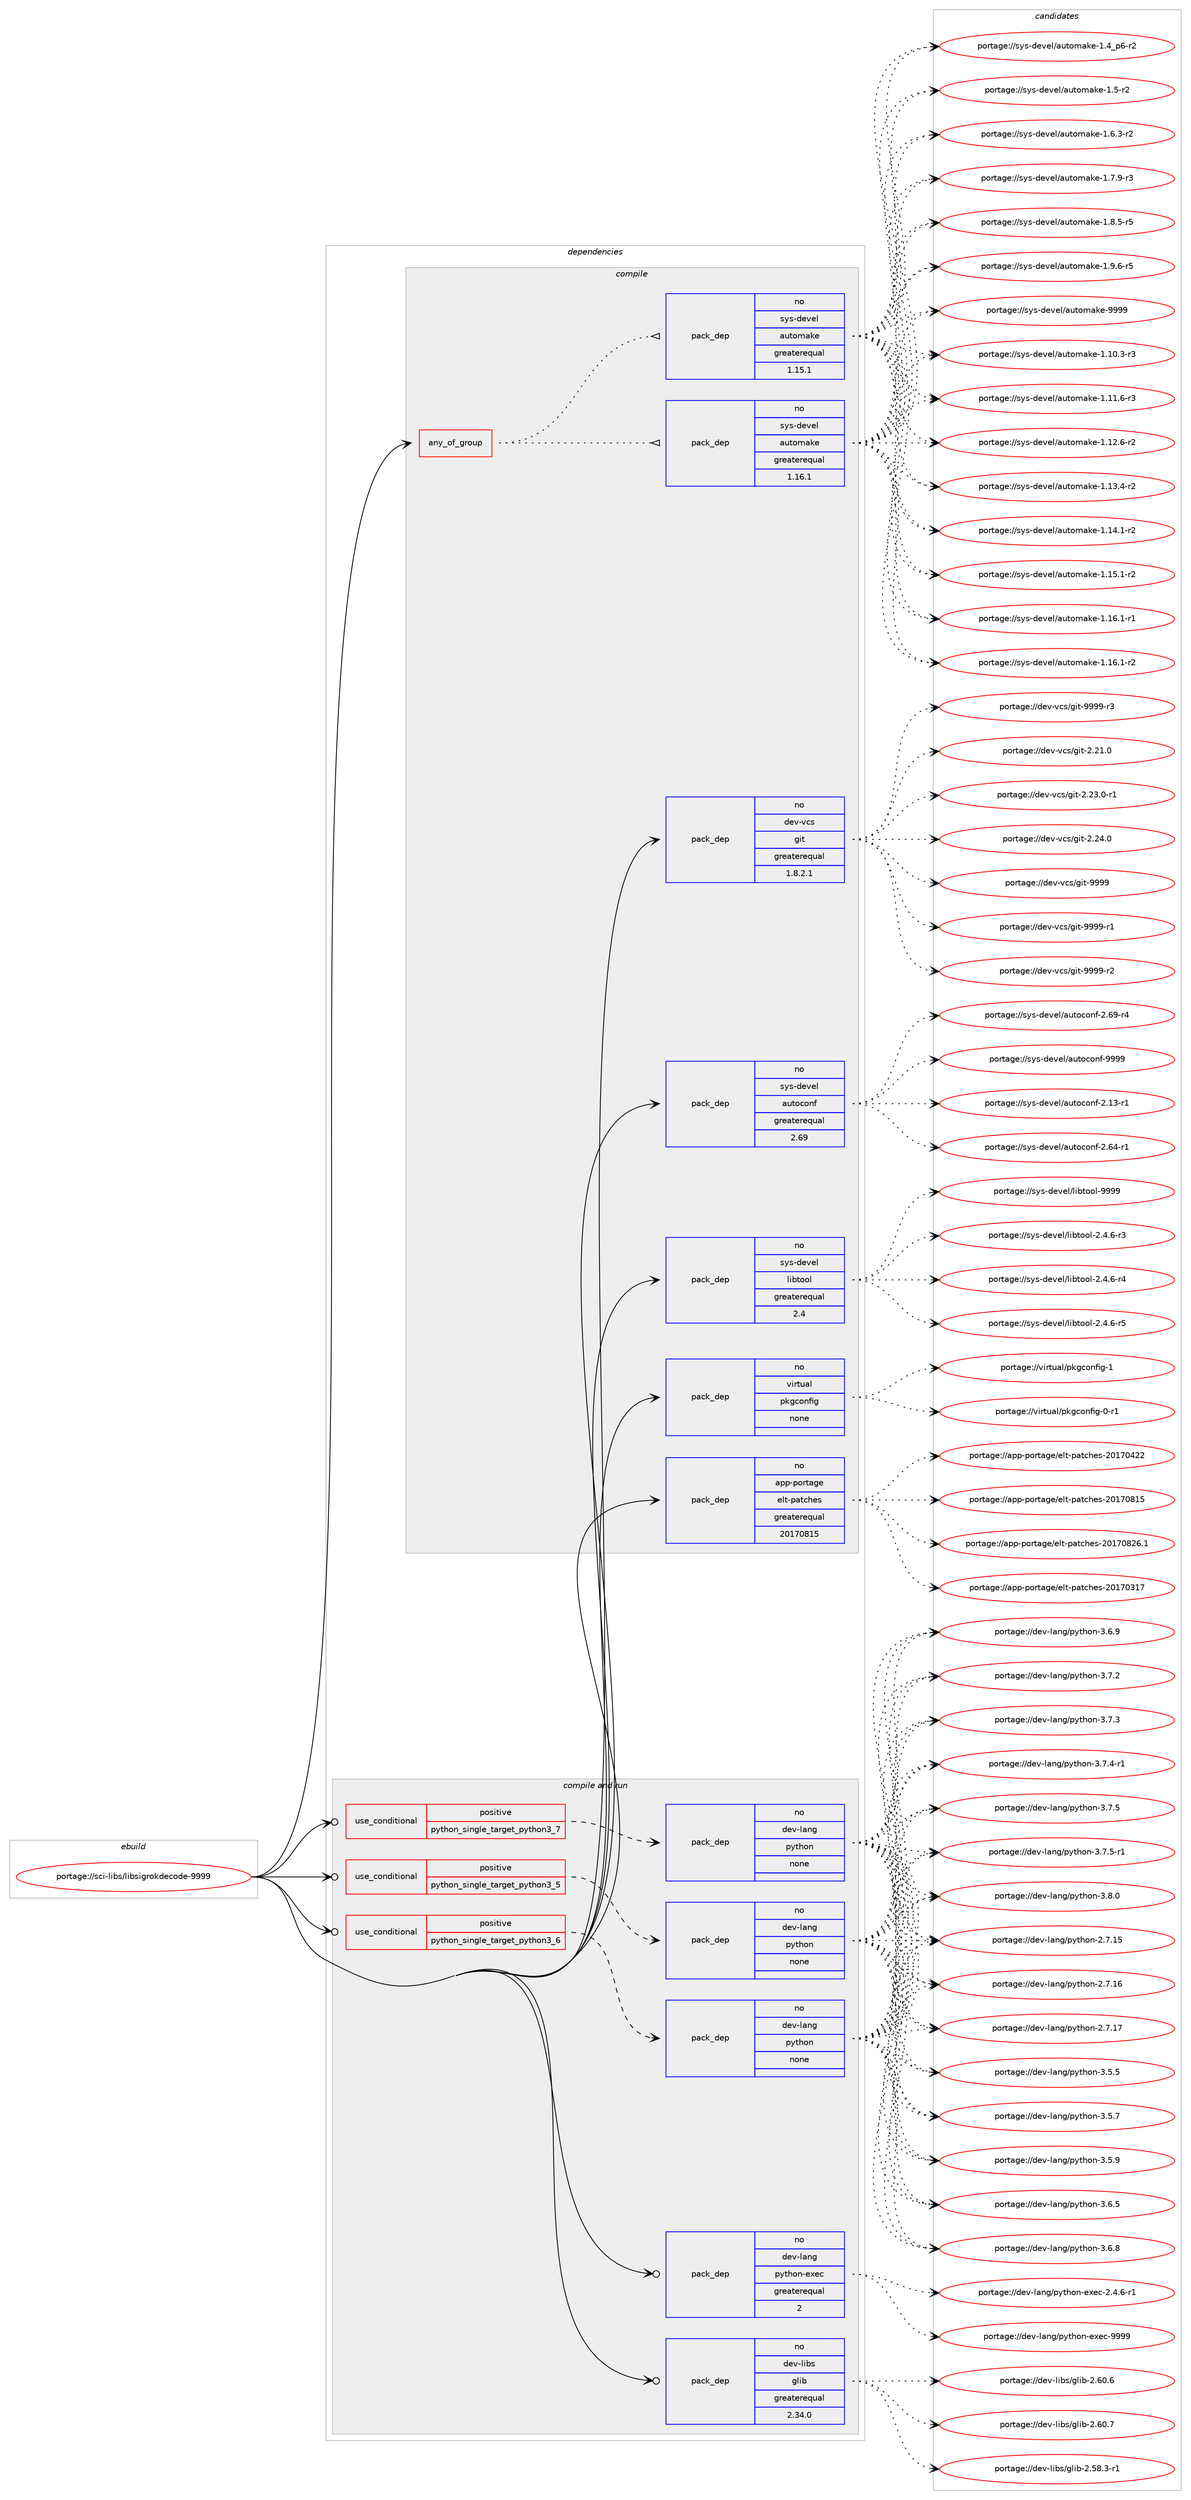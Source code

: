 digraph prolog {

# *************
# Graph options
# *************

newrank=true;
concentrate=true;
compound=true;
graph [rankdir=LR,fontname=Helvetica,fontsize=10,ranksep=1.5];#, ranksep=2.5, nodesep=0.2];
edge  [arrowhead=vee];
node  [fontname=Helvetica,fontsize=10];

# **********
# The ebuild
# **********

subgraph cluster_leftcol {
color=gray;
rank=same;
label=<<i>ebuild</i>>;
id [label="portage://sci-libs/libsigrokdecode-9999", color=red, width=4, href="../sci-libs/libsigrokdecode-9999.svg"];
}

# ****************
# The dependencies
# ****************

subgraph cluster_midcol {
color=gray;
label=<<i>dependencies</i>>;
subgraph cluster_compile {
fillcolor="#eeeeee";
style=filled;
label=<<i>compile</i>>;
subgraph any6440 {
dependency391163 [label=<<TABLE BORDER="0" CELLBORDER="1" CELLSPACING="0" CELLPADDING="4"><TR><TD CELLPADDING="10">any_of_group</TD></TR></TABLE>>, shape=none, color=red];subgraph pack287664 {
dependency391164 [label=<<TABLE BORDER="0" CELLBORDER="1" CELLSPACING="0" CELLPADDING="4" WIDTH="220"><TR><TD ROWSPAN="6" CELLPADDING="30">pack_dep</TD></TR><TR><TD WIDTH="110">no</TD></TR><TR><TD>sys-devel</TD></TR><TR><TD>automake</TD></TR><TR><TD>greaterequal</TD></TR><TR><TD>1.16.1</TD></TR></TABLE>>, shape=none, color=blue];
}
dependency391163:e -> dependency391164:w [weight=20,style="dotted",arrowhead="oinv"];
subgraph pack287665 {
dependency391165 [label=<<TABLE BORDER="0" CELLBORDER="1" CELLSPACING="0" CELLPADDING="4" WIDTH="220"><TR><TD ROWSPAN="6" CELLPADDING="30">pack_dep</TD></TR><TR><TD WIDTH="110">no</TD></TR><TR><TD>sys-devel</TD></TR><TR><TD>automake</TD></TR><TR><TD>greaterequal</TD></TR><TR><TD>1.15.1</TD></TR></TABLE>>, shape=none, color=blue];
}
dependency391163:e -> dependency391165:w [weight=20,style="dotted",arrowhead="oinv"];
}
id:e -> dependency391163:w [weight=20,style="solid",arrowhead="vee"];
subgraph pack287666 {
dependency391166 [label=<<TABLE BORDER="0" CELLBORDER="1" CELLSPACING="0" CELLPADDING="4" WIDTH="220"><TR><TD ROWSPAN="6" CELLPADDING="30">pack_dep</TD></TR><TR><TD WIDTH="110">no</TD></TR><TR><TD>app-portage</TD></TR><TR><TD>elt-patches</TD></TR><TR><TD>greaterequal</TD></TR><TR><TD>20170815</TD></TR></TABLE>>, shape=none, color=blue];
}
id:e -> dependency391166:w [weight=20,style="solid",arrowhead="vee"];
subgraph pack287667 {
dependency391167 [label=<<TABLE BORDER="0" CELLBORDER="1" CELLSPACING="0" CELLPADDING="4" WIDTH="220"><TR><TD ROWSPAN="6" CELLPADDING="30">pack_dep</TD></TR><TR><TD WIDTH="110">no</TD></TR><TR><TD>dev-vcs</TD></TR><TR><TD>git</TD></TR><TR><TD>greaterequal</TD></TR><TR><TD>1.8.2.1</TD></TR></TABLE>>, shape=none, color=blue];
}
id:e -> dependency391167:w [weight=20,style="solid",arrowhead="vee"];
subgraph pack287668 {
dependency391168 [label=<<TABLE BORDER="0" CELLBORDER="1" CELLSPACING="0" CELLPADDING="4" WIDTH="220"><TR><TD ROWSPAN="6" CELLPADDING="30">pack_dep</TD></TR><TR><TD WIDTH="110">no</TD></TR><TR><TD>sys-devel</TD></TR><TR><TD>autoconf</TD></TR><TR><TD>greaterequal</TD></TR><TR><TD>2.69</TD></TR></TABLE>>, shape=none, color=blue];
}
id:e -> dependency391168:w [weight=20,style="solid",arrowhead="vee"];
subgraph pack287669 {
dependency391169 [label=<<TABLE BORDER="0" CELLBORDER="1" CELLSPACING="0" CELLPADDING="4" WIDTH="220"><TR><TD ROWSPAN="6" CELLPADDING="30">pack_dep</TD></TR><TR><TD WIDTH="110">no</TD></TR><TR><TD>sys-devel</TD></TR><TR><TD>libtool</TD></TR><TR><TD>greaterequal</TD></TR><TR><TD>2.4</TD></TR></TABLE>>, shape=none, color=blue];
}
id:e -> dependency391169:w [weight=20,style="solid",arrowhead="vee"];
subgraph pack287670 {
dependency391170 [label=<<TABLE BORDER="0" CELLBORDER="1" CELLSPACING="0" CELLPADDING="4" WIDTH="220"><TR><TD ROWSPAN="6" CELLPADDING="30">pack_dep</TD></TR><TR><TD WIDTH="110">no</TD></TR><TR><TD>virtual</TD></TR><TR><TD>pkgconfig</TD></TR><TR><TD>none</TD></TR><TR><TD></TD></TR></TABLE>>, shape=none, color=blue];
}
id:e -> dependency391170:w [weight=20,style="solid",arrowhead="vee"];
}
subgraph cluster_compileandrun {
fillcolor="#eeeeee";
style=filled;
label=<<i>compile and run</i>>;
subgraph cond96855 {
dependency391171 [label=<<TABLE BORDER="0" CELLBORDER="1" CELLSPACING="0" CELLPADDING="4"><TR><TD ROWSPAN="3" CELLPADDING="10">use_conditional</TD></TR><TR><TD>positive</TD></TR><TR><TD>python_single_target_python3_5</TD></TR></TABLE>>, shape=none, color=red];
subgraph pack287671 {
dependency391172 [label=<<TABLE BORDER="0" CELLBORDER="1" CELLSPACING="0" CELLPADDING="4" WIDTH="220"><TR><TD ROWSPAN="6" CELLPADDING="30">pack_dep</TD></TR><TR><TD WIDTH="110">no</TD></TR><TR><TD>dev-lang</TD></TR><TR><TD>python</TD></TR><TR><TD>none</TD></TR><TR><TD></TD></TR></TABLE>>, shape=none, color=blue];
}
dependency391171:e -> dependency391172:w [weight=20,style="dashed",arrowhead="vee"];
}
id:e -> dependency391171:w [weight=20,style="solid",arrowhead="odotvee"];
subgraph cond96856 {
dependency391173 [label=<<TABLE BORDER="0" CELLBORDER="1" CELLSPACING="0" CELLPADDING="4"><TR><TD ROWSPAN="3" CELLPADDING="10">use_conditional</TD></TR><TR><TD>positive</TD></TR><TR><TD>python_single_target_python3_6</TD></TR></TABLE>>, shape=none, color=red];
subgraph pack287672 {
dependency391174 [label=<<TABLE BORDER="0" CELLBORDER="1" CELLSPACING="0" CELLPADDING="4" WIDTH="220"><TR><TD ROWSPAN="6" CELLPADDING="30">pack_dep</TD></TR><TR><TD WIDTH="110">no</TD></TR><TR><TD>dev-lang</TD></TR><TR><TD>python</TD></TR><TR><TD>none</TD></TR><TR><TD></TD></TR></TABLE>>, shape=none, color=blue];
}
dependency391173:e -> dependency391174:w [weight=20,style="dashed",arrowhead="vee"];
}
id:e -> dependency391173:w [weight=20,style="solid",arrowhead="odotvee"];
subgraph cond96857 {
dependency391175 [label=<<TABLE BORDER="0" CELLBORDER="1" CELLSPACING="0" CELLPADDING="4"><TR><TD ROWSPAN="3" CELLPADDING="10">use_conditional</TD></TR><TR><TD>positive</TD></TR><TR><TD>python_single_target_python3_7</TD></TR></TABLE>>, shape=none, color=red];
subgraph pack287673 {
dependency391176 [label=<<TABLE BORDER="0" CELLBORDER="1" CELLSPACING="0" CELLPADDING="4" WIDTH="220"><TR><TD ROWSPAN="6" CELLPADDING="30">pack_dep</TD></TR><TR><TD WIDTH="110">no</TD></TR><TR><TD>dev-lang</TD></TR><TR><TD>python</TD></TR><TR><TD>none</TD></TR><TR><TD></TD></TR></TABLE>>, shape=none, color=blue];
}
dependency391175:e -> dependency391176:w [weight=20,style="dashed",arrowhead="vee"];
}
id:e -> dependency391175:w [weight=20,style="solid",arrowhead="odotvee"];
subgraph pack287674 {
dependency391177 [label=<<TABLE BORDER="0" CELLBORDER="1" CELLSPACING="0" CELLPADDING="4" WIDTH="220"><TR><TD ROWSPAN="6" CELLPADDING="30">pack_dep</TD></TR><TR><TD WIDTH="110">no</TD></TR><TR><TD>dev-lang</TD></TR><TR><TD>python-exec</TD></TR><TR><TD>greaterequal</TD></TR><TR><TD>2</TD></TR></TABLE>>, shape=none, color=blue];
}
id:e -> dependency391177:w [weight=20,style="solid",arrowhead="odotvee"];
subgraph pack287675 {
dependency391178 [label=<<TABLE BORDER="0" CELLBORDER="1" CELLSPACING="0" CELLPADDING="4" WIDTH="220"><TR><TD ROWSPAN="6" CELLPADDING="30">pack_dep</TD></TR><TR><TD WIDTH="110">no</TD></TR><TR><TD>dev-libs</TD></TR><TR><TD>glib</TD></TR><TR><TD>greaterequal</TD></TR><TR><TD>2.34.0</TD></TR></TABLE>>, shape=none, color=blue];
}
id:e -> dependency391178:w [weight=20,style="solid",arrowhead="odotvee"];
}
subgraph cluster_run {
fillcolor="#eeeeee";
style=filled;
label=<<i>run</i>>;
}
}

# **************
# The candidates
# **************

subgraph cluster_choices {
rank=same;
color=gray;
label=<<i>candidates</i>>;

subgraph choice287664 {
color=black;
nodesep=1;
choiceportage11512111545100101118101108479711711611110997107101454946494846514511451 [label="portage://sys-devel/automake-1.10.3-r3", color=red, width=4,href="../sys-devel/automake-1.10.3-r3.svg"];
choiceportage11512111545100101118101108479711711611110997107101454946494946544511451 [label="portage://sys-devel/automake-1.11.6-r3", color=red, width=4,href="../sys-devel/automake-1.11.6-r3.svg"];
choiceportage11512111545100101118101108479711711611110997107101454946495046544511450 [label="portage://sys-devel/automake-1.12.6-r2", color=red, width=4,href="../sys-devel/automake-1.12.6-r2.svg"];
choiceportage11512111545100101118101108479711711611110997107101454946495146524511450 [label="portage://sys-devel/automake-1.13.4-r2", color=red, width=4,href="../sys-devel/automake-1.13.4-r2.svg"];
choiceportage11512111545100101118101108479711711611110997107101454946495246494511450 [label="portage://sys-devel/automake-1.14.1-r2", color=red, width=4,href="../sys-devel/automake-1.14.1-r2.svg"];
choiceportage11512111545100101118101108479711711611110997107101454946495346494511450 [label="portage://sys-devel/automake-1.15.1-r2", color=red, width=4,href="../sys-devel/automake-1.15.1-r2.svg"];
choiceportage11512111545100101118101108479711711611110997107101454946495446494511449 [label="portage://sys-devel/automake-1.16.1-r1", color=red, width=4,href="../sys-devel/automake-1.16.1-r1.svg"];
choiceportage11512111545100101118101108479711711611110997107101454946495446494511450 [label="portage://sys-devel/automake-1.16.1-r2", color=red, width=4,href="../sys-devel/automake-1.16.1-r2.svg"];
choiceportage115121115451001011181011084797117116111109971071014549465295112544511450 [label="portage://sys-devel/automake-1.4_p6-r2", color=red, width=4,href="../sys-devel/automake-1.4_p6-r2.svg"];
choiceportage11512111545100101118101108479711711611110997107101454946534511450 [label="portage://sys-devel/automake-1.5-r2", color=red, width=4,href="../sys-devel/automake-1.5-r2.svg"];
choiceportage115121115451001011181011084797117116111109971071014549465446514511450 [label="portage://sys-devel/automake-1.6.3-r2", color=red, width=4,href="../sys-devel/automake-1.6.3-r2.svg"];
choiceportage115121115451001011181011084797117116111109971071014549465546574511451 [label="portage://sys-devel/automake-1.7.9-r3", color=red, width=4,href="../sys-devel/automake-1.7.9-r3.svg"];
choiceportage115121115451001011181011084797117116111109971071014549465646534511453 [label="portage://sys-devel/automake-1.8.5-r5", color=red, width=4,href="../sys-devel/automake-1.8.5-r5.svg"];
choiceportage115121115451001011181011084797117116111109971071014549465746544511453 [label="portage://sys-devel/automake-1.9.6-r5", color=red, width=4,href="../sys-devel/automake-1.9.6-r5.svg"];
choiceportage115121115451001011181011084797117116111109971071014557575757 [label="portage://sys-devel/automake-9999", color=red, width=4,href="../sys-devel/automake-9999.svg"];
dependency391164:e -> choiceportage11512111545100101118101108479711711611110997107101454946494846514511451:w [style=dotted,weight="100"];
dependency391164:e -> choiceportage11512111545100101118101108479711711611110997107101454946494946544511451:w [style=dotted,weight="100"];
dependency391164:e -> choiceportage11512111545100101118101108479711711611110997107101454946495046544511450:w [style=dotted,weight="100"];
dependency391164:e -> choiceportage11512111545100101118101108479711711611110997107101454946495146524511450:w [style=dotted,weight="100"];
dependency391164:e -> choiceportage11512111545100101118101108479711711611110997107101454946495246494511450:w [style=dotted,weight="100"];
dependency391164:e -> choiceportage11512111545100101118101108479711711611110997107101454946495346494511450:w [style=dotted,weight="100"];
dependency391164:e -> choiceportage11512111545100101118101108479711711611110997107101454946495446494511449:w [style=dotted,weight="100"];
dependency391164:e -> choiceportage11512111545100101118101108479711711611110997107101454946495446494511450:w [style=dotted,weight="100"];
dependency391164:e -> choiceportage115121115451001011181011084797117116111109971071014549465295112544511450:w [style=dotted,weight="100"];
dependency391164:e -> choiceportage11512111545100101118101108479711711611110997107101454946534511450:w [style=dotted,weight="100"];
dependency391164:e -> choiceportage115121115451001011181011084797117116111109971071014549465446514511450:w [style=dotted,weight="100"];
dependency391164:e -> choiceportage115121115451001011181011084797117116111109971071014549465546574511451:w [style=dotted,weight="100"];
dependency391164:e -> choiceportage115121115451001011181011084797117116111109971071014549465646534511453:w [style=dotted,weight="100"];
dependency391164:e -> choiceportage115121115451001011181011084797117116111109971071014549465746544511453:w [style=dotted,weight="100"];
dependency391164:e -> choiceportage115121115451001011181011084797117116111109971071014557575757:w [style=dotted,weight="100"];
}
subgraph choice287665 {
color=black;
nodesep=1;
choiceportage11512111545100101118101108479711711611110997107101454946494846514511451 [label="portage://sys-devel/automake-1.10.3-r3", color=red, width=4,href="../sys-devel/automake-1.10.3-r3.svg"];
choiceportage11512111545100101118101108479711711611110997107101454946494946544511451 [label="portage://sys-devel/automake-1.11.6-r3", color=red, width=4,href="../sys-devel/automake-1.11.6-r3.svg"];
choiceportage11512111545100101118101108479711711611110997107101454946495046544511450 [label="portage://sys-devel/automake-1.12.6-r2", color=red, width=4,href="../sys-devel/automake-1.12.6-r2.svg"];
choiceportage11512111545100101118101108479711711611110997107101454946495146524511450 [label="portage://sys-devel/automake-1.13.4-r2", color=red, width=4,href="../sys-devel/automake-1.13.4-r2.svg"];
choiceportage11512111545100101118101108479711711611110997107101454946495246494511450 [label="portage://sys-devel/automake-1.14.1-r2", color=red, width=4,href="../sys-devel/automake-1.14.1-r2.svg"];
choiceportage11512111545100101118101108479711711611110997107101454946495346494511450 [label="portage://sys-devel/automake-1.15.1-r2", color=red, width=4,href="../sys-devel/automake-1.15.1-r2.svg"];
choiceportage11512111545100101118101108479711711611110997107101454946495446494511449 [label="portage://sys-devel/automake-1.16.1-r1", color=red, width=4,href="../sys-devel/automake-1.16.1-r1.svg"];
choiceportage11512111545100101118101108479711711611110997107101454946495446494511450 [label="portage://sys-devel/automake-1.16.1-r2", color=red, width=4,href="../sys-devel/automake-1.16.1-r2.svg"];
choiceportage115121115451001011181011084797117116111109971071014549465295112544511450 [label="portage://sys-devel/automake-1.4_p6-r2", color=red, width=4,href="../sys-devel/automake-1.4_p6-r2.svg"];
choiceportage11512111545100101118101108479711711611110997107101454946534511450 [label="portage://sys-devel/automake-1.5-r2", color=red, width=4,href="../sys-devel/automake-1.5-r2.svg"];
choiceportage115121115451001011181011084797117116111109971071014549465446514511450 [label="portage://sys-devel/automake-1.6.3-r2", color=red, width=4,href="../sys-devel/automake-1.6.3-r2.svg"];
choiceportage115121115451001011181011084797117116111109971071014549465546574511451 [label="portage://sys-devel/automake-1.7.9-r3", color=red, width=4,href="../sys-devel/automake-1.7.9-r3.svg"];
choiceportage115121115451001011181011084797117116111109971071014549465646534511453 [label="portage://sys-devel/automake-1.8.5-r5", color=red, width=4,href="../sys-devel/automake-1.8.5-r5.svg"];
choiceportage115121115451001011181011084797117116111109971071014549465746544511453 [label="portage://sys-devel/automake-1.9.6-r5", color=red, width=4,href="../sys-devel/automake-1.9.6-r5.svg"];
choiceportage115121115451001011181011084797117116111109971071014557575757 [label="portage://sys-devel/automake-9999", color=red, width=4,href="../sys-devel/automake-9999.svg"];
dependency391165:e -> choiceportage11512111545100101118101108479711711611110997107101454946494846514511451:w [style=dotted,weight="100"];
dependency391165:e -> choiceportage11512111545100101118101108479711711611110997107101454946494946544511451:w [style=dotted,weight="100"];
dependency391165:e -> choiceportage11512111545100101118101108479711711611110997107101454946495046544511450:w [style=dotted,weight="100"];
dependency391165:e -> choiceportage11512111545100101118101108479711711611110997107101454946495146524511450:w [style=dotted,weight="100"];
dependency391165:e -> choiceportage11512111545100101118101108479711711611110997107101454946495246494511450:w [style=dotted,weight="100"];
dependency391165:e -> choiceportage11512111545100101118101108479711711611110997107101454946495346494511450:w [style=dotted,weight="100"];
dependency391165:e -> choiceportage11512111545100101118101108479711711611110997107101454946495446494511449:w [style=dotted,weight="100"];
dependency391165:e -> choiceportage11512111545100101118101108479711711611110997107101454946495446494511450:w [style=dotted,weight="100"];
dependency391165:e -> choiceportage115121115451001011181011084797117116111109971071014549465295112544511450:w [style=dotted,weight="100"];
dependency391165:e -> choiceportage11512111545100101118101108479711711611110997107101454946534511450:w [style=dotted,weight="100"];
dependency391165:e -> choiceportage115121115451001011181011084797117116111109971071014549465446514511450:w [style=dotted,weight="100"];
dependency391165:e -> choiceportage115121115451001011181011084797117116111109971071014549465546574511451:w [style=dotted,weight="100"];
dependency391165:e -> choiceportage115121115451001011181011084797117116111109971071014549465646534511453:w [style=dotted,weight="100"];
dependency391165:e -> choiceportage115121115451001011181011084797117116111109971071014549465746544511453:w [style=dotted,weight="100"];
dependency391165:e -> choiceportage115121115451001011181011084797117116111109971071014557575757:w [style=dotted,weight="100"];
}
subgraph choice287666 {
color=black;
nodesep=1;
choiceportage97112112451121111141169710310147101108116451129711699104101115455048495548514955 [label="portage://app-portage/elt-patches-20170317", color=red, width=4,href="../app-portage/elt-patches-20170317.svg"];
choiceportage97112112451121111141169710310147101108116451129711699104101115455048495548525050 [label="portage://app-portage/elt-patches-20170422", color=red, width=4,href="../app-portage/elt-patches-20170422.svg"];
choiceportage97112112451121111141169710310147101108116451129711699104101115455048495548564953 [label="portage://app-portage/elt-patches-20170815", color=red, width=4,href="../app-portage/elt-patches-20170815.svg"];
choiceportage971121124511211111411697103101471011081164511297116991041011154550484955485650544649 [label="portage://app-portage/elt-patches-20170826.1", color=red, width=4,href="../app-portage/elt-patches-20170826.1.svg"];
dependency391166:e -> choiceportage97112112451121111141169710310147101108116451129711699104101115455048495548514955:w [style=dotted,weight="100"];
dependency391166:e -> choiceportage97112112451121111141169710310147101108116451129711699104101115455048495548525050:w [style=dotted,weight="100"];
dependency391166:e -> choiceportage97112112451121111141169710310147101108116451129711699104101115455048495548564953:w [style=dotted,weight="100"];
dependency391166:e -> choiceportage971121124511211111411697103101471011081164511297116991041011154550484955485650544649:w [style=dotted,weight="100"];
}
subgraph choice287667 {
color=black;
nodesep=1;
choiceportage10010111845118991154710310511645504650494648 [label="portage://dev-vcs/git-2.21.0", color=red, width=4,href="../dev-vcs/git-2.21.0.svg"];
choiceportage100101118451189911547103105116455046505146484511449 [label="portage://dev-vcs/git-2.23.0-r1", color=red, width=4,href="../dev-vcs/git-2.23.0-r1.svg"];
choiceportage10010111845118991154710310511645504650524648 [label="portage://dev-vcs/git-2.24.0", color=red, width=4,href="../dev-vcs/git-2.24.0.svg"];
choiceportage1001011184511899115471031051164557575757 [label="portage://dev-vcs/git-9999", color=red, width=4,href="../dev-vcs/git-9999.svg"];
choiceportage10010111845118991154710310511645575757574511449 [label="portage://dev-vcs/git-9999-r1", color=red, width=4,href="../dev-vcs/git-9999-r1.svg"];
choiceportage10010111845118991154710310511645575757574511450 [label="portage://dev-vcs/git-9999-r2", color=red, width=4,href="../dev-vcs/git-9999-r2.svg"];
choiceportage10010111845118991154710310511645575757574511451 [label="portage://dev-vcs/git-9999-r3", color=red, width=4,href="../dev-vcs/git-9999-r3.svg"];
dependency391167:e -> choiceportage10010111845118991154710310511645504650494648:w [style=dotted,weight="100"];
dependency391167:e -> choiceportage100101118451189911547103105116455046505146484511449:w [style=dotted,weight="100"];
dependency391167:e -> choiceportage10010111845118991154710310511645504650524648:w [style=dotted,weight="100"];
dependency391167:e -> choiceportage1001011184511899115471031051164557575757:w [style=dotted,weight="100"];
dependency391167:e -> choiceportage10010111845118991154710310511645575757574511449:w [style=dotted,weight="100"];
dependency391167:e -> choiceportage10010111845118991154710310511645575757574511450:w [style=dotted,weight="100"];
dependency391167:e -> choiceportage10010111845118991154710310511645575757574511451:w [style=dotted,weight="100"];
}
subgraph choice287668 {
color=black;
nodesep=1;
choiceportage1151211154510010111810110847971171161119911111010245504649514511449 [label="portage://sys-devel/autoconf-2.13-r1", color=red, width=4,href="../sys-devel/autoconf-2.13-r1.svg"];
choiceportage1151211154510010111810110847971171161119911111010245504654524511449 [label="portage://sys-devel/autoconf-2.64-r1", color=red, width=4,href="../sys-devel/autoconf-2.64-r1.svg"];
choiceportage1151211154510010111810110847971171161119911111010245504654574511452 [label="portage://sys-devel/autoconf-2.69-r4", color=red, width=4,href="../sys-devel/autoconf-2.69-r4.svg"];
choiceportage115121115451001011181011084797117116111991111101024557575757 [label="portage://sys-devel/autoconf-9999", color=red, width=4,href="../sys-devel/autoconf-9999.svg"];
dependency391168:e -> choiceportage1151211154510010111810110847971171161119911111010245504649514511449:w [style=dotted,weight="100"];
dependency391168:e -> choiceportage1151211154510010111810110847971171161119911111010245504654524511449:w [style=dotted,weight="100"];
dependency391168:e -> choiceportage1151211154510010111810110847971171161119911111010245504654574511452:w [style=dotted,weight="100"];
dependency391168:e -> choiceportage115121115451001011181011084797117116111991111101024557575757:w [style=dotted,weight="100"];
}
subgraph choice287669 {
color=black;
nodesep=1;
choiceportage1151211154510010111810110847108105981161111111084550465246544511451 [label="portage://sys-devel/libtool-2.4.6-r3", color=red, width=4,href="../sys-devel/libtool-2.4.6-r3.svg"];
choiceportage1151211154510010111810110847108105981161111111084550465246544511452 [label="portage://sys-devel/libtool-2.4.6-r4", color=red, width=4,href="../sys-devel/libtool-2.4.6-r4.svg"];
choiceportage1151211154510010111810110847108105981161111111084550465246544511453 [label="portage://sys-devel/libtool-2.4.6-r5", color=red, width=4,href="../sys-devel/libtool-2.4.6-r5.svg"];
choiceportage1151211154510010111810110847108105981161111111084557575757 [label="portage://sys-devel/libtool-9999", color=red, width=4,href="../sys-devel/libtool-9999.svg"];
dependency391169:e -> choiceportage1151211154510010111810110847108105981161111111084550465246544511451:w [style=dotted,weight="100"];
dependency391169:e -> choiceportage1151211154510010111810110847108105981161111111084550465246544511452:w [style=dotted,weight="100"];
dependency391169:e -> choiceportage1151211154510010111810110847108105981161111111084550465246544511453:w [style=dotted,weight="100"];
dependency391169:e -> choiceportage1151211154510010111810110847108105981161111111084557575757:w [style=dotted,weight="100"];
}
subgraph choice287670 {
color=black;
nodesep=1;
choiceportage11810511411611797108471121071039911111010210510345484511449 [label="portage://virtual/pkgconfig-0-r1", color=red, width=4,href="../virtual/pkgconfig-0-r1.svg"];
choiceportage1181051141161179710847112107103991111101021051034549 [label="portage://virtual/pkgconfig-1", color=red, width=4,href="../virtual/pkgconfig-1.svg"];
dependency391170:e -> choiceportage11810511411611797108471121071039911111010210510345484511449:w [style=dotted,weight="100"];
dependency391170:e -> choiceportage1181051141161179710847112107103991111101021051034549:w [style=dotted,weight="100"];
}
subgraph choice287671 {
color=black;
nodesep=1;
choiceportage10010111845108971101034711212111610411111045504655464953 [label="portage://dev-lang/python-2.7.15", color=red, width=4,href="../dev-lang/python-2.7.15.svg"];
choiceportage10010111845108971101034711212111610411111045504655464954 [label="portage://dev-lang/python-2.7.16", color=red, width=4,href="../dev-lang/python-2.7.16.svg"];
choiceportage10010111845108971101034711212111610411111045504655464955 [label="portage://dev-lang/python-2.7.17", color=red, width=4,href="../dev-lang/python-2.7.17.svg"];
choiceportage100101118451089711010347112121116104111110455146534653 [label="portage://dev-lang/python-3.5.5", color=red, width=4,href="../dev-lang/python-3.5.5.svg"];
choiceportage100101118451089711010347112121116104111110455146534655 [label="portage://dev-lang/python-3.5.7", color=red, width=4,href="../dev-lang/python-3.5.7.svg"];
choiceportage100101118451089711010347112121116104111110455146534657 [label="portage://dev-lang/python-3.5.9", color=red, width=4,href="../dev-lang/python-3.5.9.svg"];
choiceportage100101118451089711010347112121116104111110455146544653 [label="portage://dev-lang/python-3.6.5", color=red, width=4,href="../dev-lang/python-3.6.5.svg"];
choiceportage100101118451089711010347112121116104111110455146544656 [label="portage://dev-lang/python-3.6.8", color=red, width=4,href="../dev-lang/python-3.6.8.svg"];
choiceportage100101118451089711010347112121116104111110455146544657 [label="portage://dev-lang/python-3.6.9", color=red, width=4,href="../dev-lang/python-3.6.9.svg"];
choiceportage100101118451089711010347112121116104111110455146554650 [label="portage://dev-lang/python-3.7.2", color=red, width=4,href="../dev-lang/python-3.7.2.svg"];
choiceportage100101118451089711010347112121116104111110455146554651 [label="portage://dev-lang/python-3.7.3", color=red, width=4,href="../dev-lang/python-3.7.3.svg"];
choiceportage1001011184510897110103471121211161041111104551465546524511449 [label="portage://dev-lang/python-3.7.4-r1", color=red, width=4,href="../dev-lang/python-3.7.4-r1.svg"];
choiceportage100101118451089711010347112121116104111110455146554653 [label="portage://dev-lang/python-3.7.5", color=red, width=4,href="../dev-lang/python-3.7.5.svg"];
choiceportage1001011184510897110103471121211161041111104551465546534511449 [label="portage://dev-lang/python-3.7.5-r1", color=red, width=4,href="../dev-lang/python-3.7.5-r1.svg"];
choiceportage100101118451089711010347112121116104111110455146564648 [label="portage://dev-lang/python-3.8.0", color=red, width=4,href="../dev-lang/python-3.8.0.svg"];
dependency391172:e -> choiceportage10010111845108971101034711212111610411111045504655464953:w [style=dotted,weight="100"];
dependency391172:e -> choiceportage10010111845108971101034711212111610411111045504655464954:w [style=dotted,weight="100"];
dependency391172:e -> choiceportage10010111845108971101034711212111610411111045504655464955:w [style=dotted,weight="100"];
dependency391172:e -> choiceportage100101118451089711010347112121116104111110455146534653:w [style=dotted,weight="100"];
dependency391172:e -> choiceportage100101118451089711010347112121116104111110455146534655:w [style=dotted,weight="100"];
dependency391172:e -> choiceportage100101118451089711010347112121116104111110455146534657:w [style=dotted,weight="100"];
dependency391172:e -> choiceportage100101118451089711010347112121116104111110455146544653:w [style=dotted,weight="100"];
dependency391172:e -> choiceportage100101118451089711010347112121116104111110455146544656:w [style=dotted,weight="100"];
dependency391172:e -> choiceportage100101118451089711010347112121116104111110455146544657:w [style=dotted,weight="100"];
dependency391172:e -> choiceportage100101118451089711010347112121116104111110455146554650:w [style=dotted,weight="100"];
dependency391172:e -> choiceportage100101118451089711010347112121116104111110455146554651:w [style=dotted,weight="100"];
dependency391172:e -> choiceportage1001011184510897110103471121211161041111104551465546524511449:w [style=dotted,weight="100"];
dependency391172:e -> choiceportage100101118451089711010347112121116104111110455146554653:w [style=dotted,weight="100"];
dependency391172:e -> choiceportage1001011184510897110103471121211161041111104551465546534511449:w [style=dotted,weight="100"];
dependency391172:e -> choiceportage100101118451089711010347112121116104111110455146564648:w [style=dotted,weight="100"];
}
subgraph choice287672 {
color=black;
nodesep=1;
choiceportage10010111845108971101034711212111610411111045504655464953 [label="portage://dev-lang/python-2.7.15", color=red, width=4,href="../dev-lang/python-2.7.15.svg"];
choiceportage10010111845108971101034711212111610411111045504655464954 [label="portage://dev-lang/python-2.7.16", color=red, width=4,href="../dev-lang/python-2.7.16.svg"];
choiceportage10010111845108971101034711212111610411111045504655464955 [label="portage://dev-lang/python-2.7.17", color=red, width=4,href="../dev-lang/python-2.7.17.svg"];
choiceportage100101118451089711010347112121116104111110455146534653 [label="portage://dev-lang/python-3.5.5", color=red, width=4,href="../dev-lang/python-3.5.5.svg"];
choiceportage100101118451089711010347112121116104111110455146534655 [label="portage://dev-lang/python-3.5.7", color=red, width=4,href="../dev-lang/python-3.5.7.svg"];
choiceportage100101118451089711010347112121116104111110455146534657 [label="portage://dev-lang/python-3.5.9", color=red, width=4,href="../dev-lang/python-3.5.9.svg"];
choiceportage100101118451089711010347112121116104111110455146544653 [label="portage://dev-lang/python-3.6.5", color=red, width=4,href="../dev-lang/python-3.6.5.svg"];
choiceportage100101118451089711010347112121116104111110455146544656 [label="portage://dev-lang/python-3.6.8", color=red, width=4,href="../dev-lang/python-3.6.8.svg"];
choiceportage100101118451089711010347112121116104111110455146544657 [label="portage://dev-lang/python-3.6.9", color=red, width=4,href="../dev-lang/python-3.6.9.svg"];
choiceportage100101118451089711010347112121116104111110455146554650 [label="portage://dev-lang/python-3.7.2", color=red, width=4,href="../dev-lang/python-3.7.2.svg"];
choiceportage100101118451089711010347112121116104111110455146554651 [label="portage://dev-lang/python-3.7.3", color=red, width=4,href="../dev-lang/python-3.7.3.svg"];
choiceportage1001011184510897110103471121211161041111104551465546524511449 [label="portage://dev-lang/python-3.7.4-r1", color=red, width=4,href="../dev-lang/python-3.7.4-r1.svg"];
choiceportage100101118451089711010347112121116104111110455146554653 [label="portage://dev-lang/python-3.7.5", color=red, width=4,href="../dev-lang/python-3.7.5.svg"];
choiceportage1001011184510897110103471121211161041111104551465546534511449 [label="portage://dev-lang/python-3.7.5-r1", color=red, width=4,href="../dev-lang/python-3.7.5-r1.svg"];
choiceportage100101118451089711010347112121116104111110455146564648 [label="portage://dev-lang/python-3.8.0", color=red, width=4,href="../dev-lang/python-3.8.0.svg"];
dependency391174:e -> choiceportage10010111845108971101034711212111610411111045504655464953:w [style=dotted,weight="100"];
dependency391174:e -> choiceportage10010111845108971101034711212111610411111045504655464954:w [style=dotted,weight="100"];
dependency391174:e -> choiceportage10010111845108971101034711212111610411111045504655464955:w [style=dotted,weight="100"];
dependency391174:e -> choiceportage100101118451089711010347112121116104111110455146534653:w [style=dotted,weight="100"];
dependency391174:e -> choiceportage100101118451089711010347112121116104111110455146534655:w [style=dotted,weight="100"];
dependency391174:e -> choiceportage100101118451089711010347112121116104111110455146534657:w [style=dotted,weight="100"];
dependency391174:e -> choiceportage100101118451089711010347112121116104111110455146544653:w [style=dotted,weight="100"];
dependency391174:e -> choiceportage100101118451089711010347112121116104111110455146544656:w [style=dotted,weight="100"];
dependency391174:e -> choiceportage100101118451089711010347112121116104111110455146544657:w [style=dotted,weight="100"];
dependency391174:e -> choiceportage100101118451089711010347112121116104111110455146554650:w [style=dotted,weight="100"];
dependency391174:e -> choiceportage100101118451089711010347112121116104111110455146554651:w [style=dotted,weight="100"];
dependency391174:e -> choiceportage1001011184510897110103471121211161041111104551465546524511449:w [style=dotted,weight="100"];
dependency391174:e -> choiceportage100101118451089711010347112121116104111110455146554653:w [style=dotted,weight="100"];
dependency391174:e -> choiceportage1001011184510897110103471121211161041111104551465546534511449:w [style=dotted,weight="100"];
dependency391174:e -> choiceportage100101118451089711010347112121116104111110455146564648:w [style=dotted,weight="100"];
}
subgraph choice287673 {
color=black;
nodesep=1;
choiceportage10010111845108971101034711212111610411111045504655464953 [label="portage://dev-lang/python-2.7.15", color=red, width=4,href="../dev-lang/python-2.7.15.svg"];
choiceportage10010111845108971101034711212111610411111045504655464954 [label="portage://dev-lang/python-2.7.16", color=red, width=4,href="../dev-lang/python-2.7.16.svg"];
choiceportage10010111845108971101034711212111610411111045504655464955 [label="portage://dev-lang/python-2.7.17", color=red, width=4,href="../dev-lang/python-2.7.17.svg"];
choiceportage100101118451089711010347112121116104111110455146534653 [label="portage://dev-lang/python-3.5.5", color=red, width=4,href="../dev-lang/python-3.5.5.svg"];
choiceportage100101118451089711010347112121116104111110455146534655 [label="portage://dev-lang/python-3.5.7", color=red, width=4,href="../dev-lang/python-3.5.7.svg"];
choiceportage100101118451089711010347112121116104111110455146534657 [label="portage://dev-lang/python-3.5.9", color=red, width=4,href="../dev-lang/python-3.5.9.svg"];
choiceportage100101118451089711010347112121116104111110455146544653 [label="portage://dev-lang/python-3.6.5", color=red, width=4,href="../dev-lang/python-3.6.5.svg"];
choiceportage100101118451089711010347112121116104111110455146544656 [label="portage://dev-lang/python-3.6.8", color=red, width=4,href="../dev-lang/python-3.6.8.svg"];
choiceportage100101118451089711010347112121116104111110455146544657 [label="portage://dev-lang/python-3.6.9", color=red, width=4,href="../dev-lang/python-3.6.9.svg"];
choiceportage100101118451089711010347112121116104111110455146554650 [label="portage://dev-lang/python-3.7.2", color=red, width=4,href="../dev-lang/python-3.7.2.svg"];
choiceportage100101118451089711010347112121116104111110455146554651 [label="portage://dev-lang/python-3.7.3", color=red, width=4,href="../dev-lang/python-3.7.3.svg"];
choiceportage1001011184510897110103471121211161041111104551465546524511449 [label="portage://dev-lang/python-3.7.4-r1", color=red, width=4,href="../dev-lang/python-3.7.4-r1.svg"];
choiceportage100101118451089711010347112121116104111110455146554653 [label="portage://dev-lang/python-3.7.5", color=red, width=4,href="../dev-lang/python-3.7.5.svg"];
choiceportage1001011184510897110103471121211161041111104551465546534511449 [label="portage://dev-lang/python-3.7.5-r1", color=red, width=4,href="../dev-lang/python-3.7.5-r1.svg"];
choiceportage100101118451089711010347112121116104111110455146564648 [label="portage://dev-lang/python-3.8.0", color=red, width=4,href="../dev-lang/python-3.8.0.svg"];
dependency391176:e -> choiceportage10010111845108971101034711212111610411111045504655464953:w [style=dotted,weight="100"];
dependency391176:e -> choiceportage10010111845108971101034711212111610411111045504655464954:w [style=dotted,weight="100"];
dependency391176:e -> choiceportage10010111845108971101034711212111610411111045504655464955:w [style=dotted,weight="100"];
dependency391176:e -> choiceportage100101118451089711010347112121116104111110455146534653:w [style=dotted,weight="100"];
dependency391176:e -> choiceportage100101118451089711010347112121116104111110455146534655:w [style=dotted,weight="100"];
dependency391176:e -> choiceportage100101118451089711010347112121116104111110455146534657:w [style=dotted,weight="100"];
dependency391176:e -> choiceportage100101118451089711010347112121116104111110455146544653:w [style=dotted,weight="100"];
dependency391176:e -> choiceportage100101118451089711010347112121116104111110455146544656:w [style=dotted,weight="100"];
dependency391176:e -> choiceportage100101118451089711010347112121116104111110455146544657:w [style=dotted,weight="100"];
dependency391176:e -> choiceportage100101118451089711010347112121116104111110455146554650:w [style=dotted,weight="100"];
dependency391176:e -> choiceportage100101118451089711010347112121116104111110455146554651:w [style=dotted,weight="100"];
dependency391176:e -> choiceportage1001011184510897110103471121211161041111104551465546524511449:w [style=dotted,weight="100"];
dependency391176:e -> choiceportage100101118451089711010347112121116104111110455146554653:w [style=dotted,weight="100"];
dependency391176:e -> choiceportage1001011184510897110103471121211161041111104551465546534511449:w [style=dotted,weight="100"];
dependency391176:e -> choiceportage100101118451089711010347112121116104111110455146564648:w [style=dotted,weight="100"];
}
subgraph choice287674 {
color=black;
nodesep=1;
choiceportage10010111845108971101034711212111610411111045101120101994550465246544511449 [label="portage://dev-lang/python-exec-2.4.6-r1", color=red, width=4,href="../dev-lang/python-exec-2.4.6-r1.svg"];
choiceportage10010111845108971101034711212111610411111045101120101994557575757 [label="portage://dev-lang/python-exec-9999", color=red, width=4,href="../dev-lang/python-exec-9999.svg"];
dependency391177:e -> choiceportage10010111845108971101034711212111610411111045101120101994550465246544511449:w [style=dotted,weight="100"];
dependency391177:e -> choiceportage10010111845108971101034711212111610411111045101120101994557575757:w [style=dotted,weight="100"];
}
subgraph choice287675 {
color=black;
nodesep=1;
choiceportage10010111845108105981154710310810598455046535646514511449 [label="portage://dev-libs/glib-2.58.3-r1", color=red, width=4,href="../dev-libs/glib-2.58.3-r1.svg"];
choiceportage1001011184510810598115471031081059845504654484654 [label="portage://dev-libs/glib-2.60.6", color=red, width=4,href="../dev-libs/glib-2.60.6.svg"];
choiceportage1001011184510810598115471031081059845504654484655 [label="portage://dev-libs/glib-2.60.7", color=red, width=4,href="../dev-libs/glib-2.60.7.svg"];
dependency391178:e -> choiceportage10010111845108105981154710310810598455046535646514511449:w [style=dotted,weight="100"];
dependency391178:e -> choiceportage1001011184510810598115471031081059845504654484654:w [style=dotted,weight="100"];
dependency391178:e -> choiceportage1001011184510810598115471031081059845504654484655:w [style=dotted,weight="100"];
}
}

}
